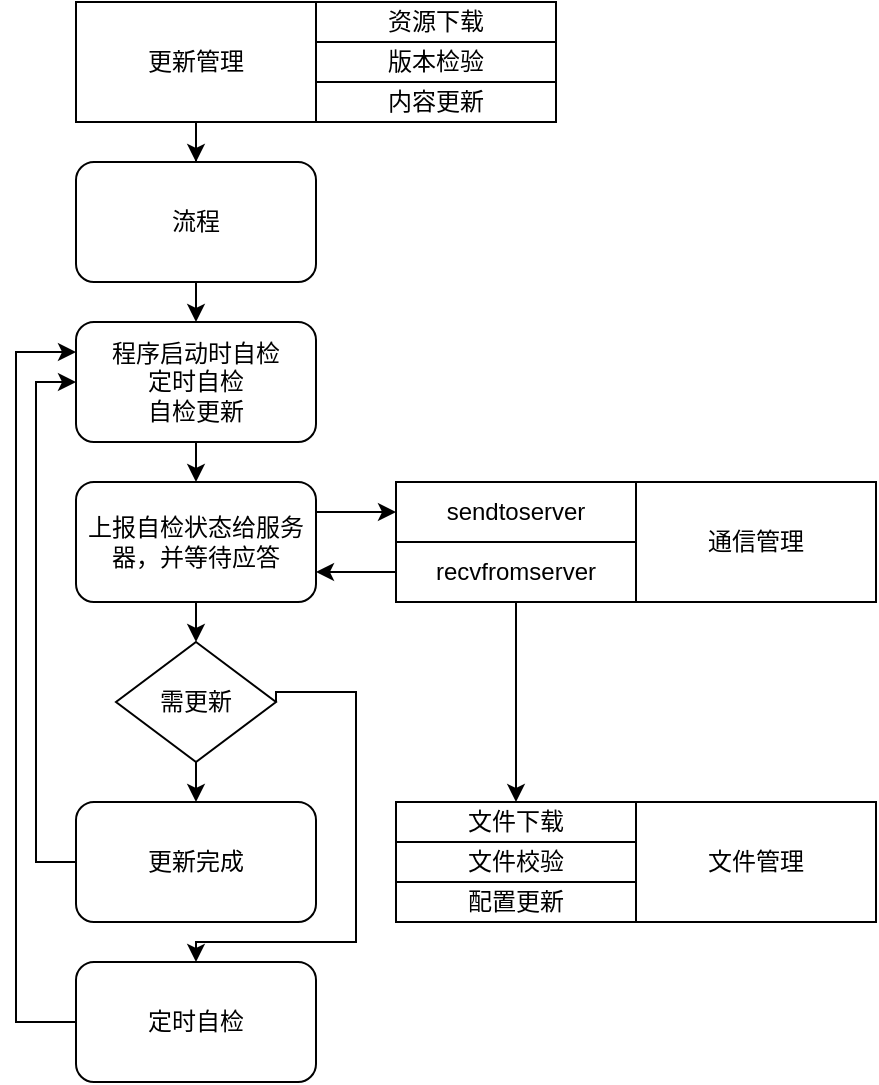 <mxfile version="13.3.5" type="github">
  <diagram id="I0tTbIVz2taehSvC3SyJ" name="Page-1">
    <mxGraphModel dx="1372" dy="833" grid="1" gridSize="10" guides="1" tooltips="1" connect="1" arrows="1" fold="1" page="1" pageScale="1" pageWidth="827" pageHeight="1169" math="0" shadow="0">
      <root>
        <mxCell id="0" />
        <mxCell id="1" parent="0" />
        <mxCell id="eCIu5ebLq8_7URlHtB98-1" value="通信管理" style="rounded=0;whiteSpace=wrap;html=1;" vertex="1" parent="1">
          <mxGeometry x="360" y="480" width="120" height="60" as="geometry" />
        </mxCell>
        <mxCell id="eCIu5ebLq8_7URlHtB98-2" value="sendtoserver" style="rounded=0;whiteSpace=wrap;html=1;" vertex="1" parent="1">
          <mxGeometry x="240" y="480" width="120" height="30" as="geometry" />
        </mxCell>
        <mxCell id="eCIu5ebLq8_7URlHtB98-24" style="edgeStyle=orthogonalEdgeStyle;rounded=0;orthogonalLoop=1;jettySize=auto;html=1;exitX=0;exitY=0.5;exitDx=0;exitDy=0;entryX=1;entryY=0.75;entryDx=0;entryDy=0;" edge="1" parent="1" source="eCIu5ebLq8_7URlHtB98-3" target="eCIu5ebLq8_7URlHtB98-17">
          <mxGeometry relative="1" as="geometry" />
        </mxCell>
        <mxCell id="eCIu5ebLq8_7URlHtB98-30" style="edgeStyle=orthogonalEdgeStyle;rounded=0;orthogonalLoop=1;jettySize=auto;html=1;exitX=0.5;exitY=1;exitDx=0;exitDy=0;" edge="1" parent="1" source="eCIu5ebLq8_7URlHtB98-3" target="eCIu5ebLq8_7URlHtB98-27">
          <mxGeometry relative="1" as="geometry" />
        </mxCell>
        <mxCell id="eCIu5ebLq8_7URlHtB98-3" value="recvfromserver" style="rounded=0;whiteSpace=wrap;html=1;" vertex="1" parent="1">
          <mxGeometry x="240" y="510" width="120" height="30" as="geometry" />
        </mxCell>
        <mxCell id="eCIu5ebLq8_7URlHtB98-14" style="edgeStyle=orthogonalEdgeStyle;rounded=0;orthogonalLoop=1;jettySize=auto;html=1;exitX=0.5;exitY=1;exitDx=0;exitDy=0;" edge="1" parent="1" source="eCIu5ebLq8_7URlHtB98-4" target="eCIu5ebLq8_7URlHtB98-11">
          <mxGeometry relative="1" as="geometry" />
        </mxCell>
        <mxCell id="eCIu5ebLq8_7URlHtB98-4" value="更新管理" style="rounded=0;whiteSpace=wrap;html=1;" vertex="1" parent="1">
          <mxGeometry x="80" y="240" width="120" height="60" as="geometry" />
        </mxCell>
        <mxCell id="eCIu5ebLq8_7URlHtB98-5" value="资源下载" style="rounded=0;whiteSpace=wrap;html=1;" vertex="1" parent="1">
          <mxGeometry x="200" y="240" width="120" height="20" as="geometry" />
        </mxCell>
        <mxCell id="eCIu5ebLq8_7URlHtB98-7" value="版本检验" style="rounded=0;whiteSpace=wrap;html=1;" vertex="1" parent="1">
          <mxGeometry x="200" y="260" width="120" height="20" as="geometry" />
        </mxCell>
        <mxCell id="eCIu5ebLq8_7URlHtB98-8" value="内容更新" style="rounded=0;whiteSpace=wrap;html=1;" vertex="1" parent="1">
          <mxGeometry x="200" y="280" width="120" height="20" as="geometry" />
        </mxCell>
        <mxCell id="eCIu5ebLq8_7URlHtB98-16" style="edgeStyle=orthogonalEdgeStyle;rounded=0;orthogonalLoop=1;jettySize=auto;html=1;exitX=0.5;exitY=1;exitDx=0;exitDy=0;entryX=0.5;entryY=0;entryDx=0;entryDy=0;" edge="1" parent="1" source="eCIu5ebLq8_7URlHtB98-11" target="eCIu5ebLq8_7URlHtB98-15">
          <mxGeometry relative="1" as="geometry" />
        </mxCell>
        <mxCell id="eCIu5ebLq8_7URlHtB98-11" value="流程" style="rounded=1;whiteSpace=wrap;html=1;" vertex="1" parent="1">
          <mxGeometry x="80" y="320" width="120" height="60" as="geometry" />
        </mxCell>
        <mxCell id="eCIu5ebLq8_7URlHtB98-18" style="edgeStyle=orthogonalEdgeStyle;rounded=0;orthogonalLoop=1;jettySize=auto;html=1;exitX=0.5;exitY=1;exitDx=0;exitDy=0;entryX=0.5;entryY=0;entryDx=0;entryDy=0;" edge="1" parent="1" source="eCIu5ebLq8_7URlHtB98-15" target="eCIu5ebLq8_7URlHtB98-17">
          <mxGeometry relative="1" as="geometry" />
        </mxCell>
        <mxCell id="eCIu5ebLq8_7URlHtB98-15" value="程序启动时自检&lt;br&gt;定时自检&lt;br&gt;自检更新" style="rounded=1;whiteSpace=wrap;html=1;" vertex="1" parent="1">
          <mxGeometry x="80" y="400" width="120" height="60" as="geometry" />
        </mxCell>
        <mxCell id="eCIu5ebLq8_7URlHtB98-21" style="edgeStyle=orthogonalEdgeStyle;rounded=0;orthogonalLoop=1;jettySize=auto;html=1;exitX=0.5;exitY=1;exitDx=0;exitDy=0;entryX=0.5;entryY=0;entryDx=0;entryDy=0;" edge="1" parent="1" source="eCIu5ebLq8_7URlHtB98-17" target="eCIu5ebLq8_7URlHtB98-19">
          <mxGeometry relative="1" as="geometry" />
        </mxCell>
        <mxCell id="eCIu5ebLq8_7URlHtB98-23" style="edgeStyle=orthogonalEdgeStyle;rounded=0;orthogonalLoop=1;jettySize=auto;html=1;exitX=1;exitY=0.25;exitDx=0;exitDy=0;" edge="1" parent="1" source="eCIu5ebLq8_7URlHtB98-17" target="eCIu5ebLq8_7URlHtB98-2">
          <mxGeometry relative="1" as="geometry" />
        </mxCell>
        <mxCell id="eCIu5ebLq8_7URlHtB98-17" value="上报自检状态给服务器，并等待应答" style="rounded=1;whiteSpace=wrap;html=1;" vertex="1" parent="1">
          <mxGeometry x="80" y="480" width="120" height="60" as="geometry" />
        </mxCell>
        <mxCell id="eCIu5ebLq8_7URlHtB98-32" style="edgeStyle=orthogonalEdgeStyle;rounded=0;orthogonalLoop=1;jettySize=auto;html=1;exitX=0.5;exitY=1;exitDx=0;exitDy=0;entryX=0.5;entryY=0;entryDx=0;entryDy=0;" edge="1" parent="1" source="eCIu5ebLq8_7URlHtB98-19" target="eCIu5ebLq8_7URlHtB98-31">
          <mxGeometry relative="1" as="geometry" />
        </mxCell>
        <mxCell id="eCIu5ebLq8_7URlHtB98-36" style="edgeStyle=orthogonalEdgeStyle;rounded=0;orthogonalLoop=1;jettySize=auto;html=1;exitX=1;exitY=0.5;exitDx=0;exitDy=0;entryX=0.5;entryY=0;entryDx=0;entryDy=0;" edge="1" parent="1" source="eCIu5ebLq8_7URlHtB98-19" target="eCIu5ebLq8_7URlHtB98-34">
          <mxGeometry relative="1" as="geometry">
            <Array as="points">
              <mxPoint x="180" y="585" />
              <mxPoint x="220" y="585" />
              <mxPoint x="220" y="710" />
              <mxPoint x="140" y="710" />
            </Array>
          </mxGeometry>
        </mxCell>
        <mxCell id="eCIu5ebLq8_7URlHtB98-19" value="需更新" style="rhombus;whiteSpace=wrap;html=1;" vertex="1" parent="1">
          <mxGeometry x="100" y="560" width="80" height="60" as="geometry" />
        </mxCell>
        <mxCell id="eCIu5ebLq8_7URlHtB98-20" style="edgeStyle=orthogonalEdgeStyle;rounded=0;orthogonalLoop=1;jettySize=auto;html=1;exitX=0.5;exitY=1;exitDx=0;exitDy=0;" edge="1" parent="1" source="eCIu5ebLq8_7URlHtB98-19" target="eCIu5ebLq8_7URlHtB98-19">
          <mxGeometry relative="1" as="geometry" />
        </mxCell>
        <mxCell id="eCIu5ebLq8_7URlHtB98-26" value="文件管理" style="rounded=0;whiteSpace=wrap;html=1;" vertex="1" parent="1">
          <mxGeometry x="360" y="640" width="120" height="60" as="geometry" />
        </mxCell>
        <mxCell id="eCIu5ebLq8_7URlHtB98-27" value="文件下载" style="rounded=0;whiteSpace=wrap;html=1;" vertex="1" parent="1">
          <mxGeometry x="240" y="640" width="120" height="20" as="geometry" />
        </mxCell>
        <mxCell id="eCIu5ebLq8_7URlHtB98-28" value="文件校验" style="rounded=0;whiteSpace=wrap;html=1;" vertex="1" parent="1">
          <mxGeometry x="240" y="660" width="120" height="20" as="geometry" />
        </mxCell>
        <mxCell id="eCIu5ebLq8_7URlHtB98-29" value="配置更新" style="rounded=0;whiteSpace=wrap;html=1;" vertex="1" parent="1">
          <mxGeometry x="240" y="680" width="120" height="20" as="geometry" />
        </mxCell>
        <mxCell id="eCIu5ebLq8_7URlHtB98-33" style="edgeStyle=orthogonalEdgeStyle;rounded=0;orthogonalLoop=1;jettySize=auto;html=1;exitX=0;exitY=0.5;exitDx=0;exitDy=0;entryX=0;entryY=0.5;entryDx=0;entryDy=0;" edge="1" parent="1" source="eCIu5ebLq8_7URlHtB98-31" target="eCIu5ebLq8_7URlHtB98-15">
          <mxGeometry relative="1" as="geometry" />
        </mxCell>
        <mxCell id="eCIu5ebLq8_7URlHtB98-31" value="更新完成" style="rounded=1;whiteSpace=wrap;html=1;" vertex="1" parent="1">
          <mxGeometry x="80" y="640" width="120" height="60" as="geometry" />
        </mxCell>
        <mxCell id="eCIu5ebLq8_7URlHtB98-35" style="edgeStyle=orthogonalEdgeStyle;rounded=0;orthogonalLoop=1;jettySize=auto;html=1;exitX=0;exitY=0.5;exitDx=0;exitDy=0;entryX=0;entryY=0.25;entryDx=0;entryDy=0;" edge="1" parent="1" source="eCIu5ebLq8_7URlHtB98-34" target="eCIu5ebLq8_7URlHtB98-15">
          <mxGeometry relative="1" as="geometry">
            <Array as="points">
              <mxPoint x="50" y="750" />
              <mxPoint x="50" y="415" />
            </Array>
          </mxGeometry>
        </mxCell>
        <mxCell id="eCIu5ebLq8_7URlHtB98-34" value="定时自检" style="rounded=1;whiteSpace=wrap;html=1;" vertex="1" parent="1">
          <mxGeometry x="80" y="720" width="120" height="60" as="geometry" />
        </mxCell>
      </root>
    </mxGraphModel>
  </diagram>
</mxfile>
